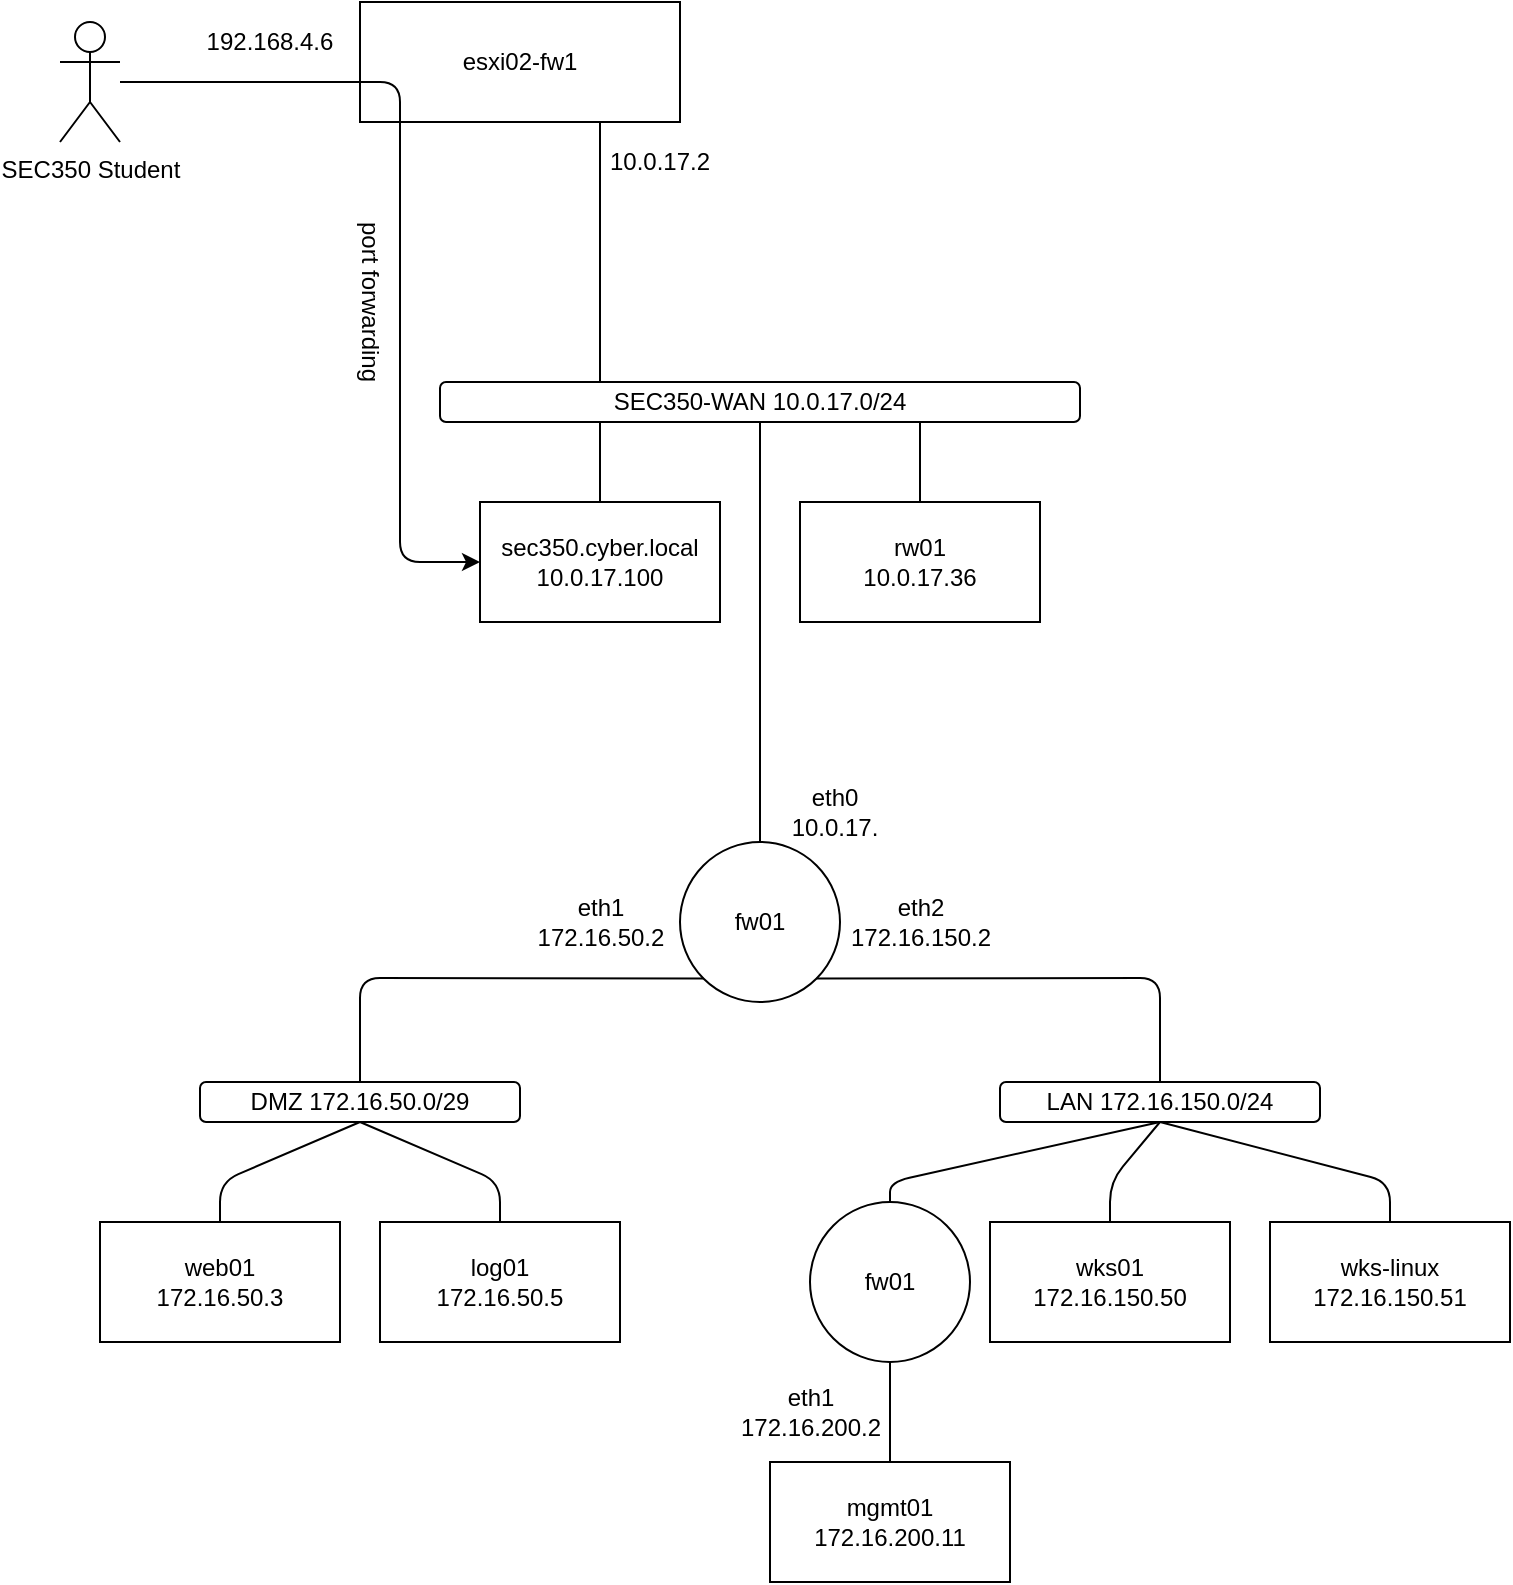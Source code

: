 <mxfile version="13.6.9" type="github">
  <diagram id="NR8EmCfcTwYwSYzLjEDS" name="Page-1">
    <mxGraphModel dx="868" dy="520" grid="1" gridSize="10" guides="1" tooltips="1" connect="1" arrows="1" fold="1" page="1" pageScale="1" pageWidth="850" pageHeight="1100" math="0" shadow="0">
      <root>
        <mxCell id="0" />
        <mxCell id="1" parent="0" />
        <mxCell id="uZ9GTR5RrIheTeO01Olr-2" value="esxi02-fw1" style="rounded=0;whiteSpace=wrap;html=1;" parent="1" vertex="1">
          <mxGeometry x="200" y="120" width="160" height="60" as="geometry" />
        </mxCell>
        <mxCell id="uZ9GTR5RrIheTeO01Olr-4" value="" style="endArrow=classic;html=1;entryX=0;entryY=0.5;entryDx=0;entryDy=0;" parent="1" target="uZ9GTR5RrIheTeO01Olr-5" edge="1">
          <mxGeometry width="50" height="50" relative="1" as="geometry">
            <mxPoint x="80" y="160" as="sourcePoint" />
            <mxPoint x="250" y="280" as="targetPoint" />
            <Array as="points">
              <mxPoint x="220" y="160" />
              <mxPoint x="220" y="400" />
            </Array>
          </mxGeometry>
        </mxCell>
        <mxCell id="uZ9GTR5RrIheTeO01Olr-5" value="sec350.cyber.local&lt;br&gt;10.0.17.100" style="rounded=0;whiteSpace=wrap;html=1;" parent="1" vertex="1">
          <mxGeometry x="260" y="370" width="120" height="60" as="geometry" />
        </mxCell>
        <mxCell id="uZ9GTR5RrIheTeO01Olr-6" value="port forwarding" style="text;html=1;strokeColor=none;fillColor=none;align=center;verticalAlign=middle;whiteSpace=wrap;rounded=0;rotation=90;" parent="1" vertex="1">
          <mxGeometry x="150" y="260" width="110" height="20" as="geometry" />
        </mxCell>
        <mxCell id="uZ9GTR5RrIheTeO01Olr-7" value="SEC350-WAN 10.0.17.0/24" style="rounded=1;whiteSpace=wrap;html=1;" parent="1" vertex="1">
          <mxGeometry x="240" y="310" width="320" height="20" as="geometry" />
        </mxCell>
        <mxCell id="uZ9GTR5RrIheTeO01Olr-10" value="" style="endArrow=none;html=1;entryX=0.25;entryY=1;entryDx=0;entryDy=0;exitX=0.5;exitY=0;exitDx=0;exitDy=0;" parent="1" source="uZ9GTR5RrIheTeO01Olr-5" target="uZ9GTR5RrIheTeO01Olr-7" edge="1">
          <mxGeometry width="50" height="50" relative="1" as="geometry">
            <mxPoint x="120" y="370" as="sourcePoint" />
            <mxPoint x="170" y="320" as="targetPoint" />
          </mxGeometry>
        </mxCell>
        <mxCell id="uZ9GTR5RrIheTeO01Olr-11" value="SEC350 Student" style="shape=umlActor;verticalLabelPosition=bottom;verticalAlign=top;html=1;outlineConnect=0;" parent="1" vertex="1">
          <mxGeometry x="50" y="130" width="30" height="60" as="geometry" />
        </mxCell>
        <mxCell id="uZ9GTR5RrIheTeO01Olr-12" value="" style="endArrow=none;html=1;exitX=0.25;exitY=0;exitDx=0;exitDy=0;entryX=0.75;entryY=1;entryDx=0;entryDy=0;" parent="1" source="uZ9GTR5RrIheTeO01Olr-7" target="uZ9GTR5RrIheTeO01Olr-2" edge="1">
          <mxGeometry width="50" height="50" relative="1" as="geometry">
            <mxPoint x="330" y="310" as="sourcePoint" />
            <mxPoint x="380" y="260" as="targetPoint" />
          </mxGeometry>
        </mxCell>
        <mxCell id="uZ9GTR5RrIheTeO01Olr-14" value="10.0.17.2" style="text;html=1;strokeColor=none;fillColor=none;align=center;verticalAlign=middle;whiteSpace=wrap;rounded=0;" parent="1" vertex="1">
          <mxGeometry x="330" y="190" width="40" height="20" as="geometry" />
        </mxCell>
        <mxCell id="uZ9GTR5RrIheTeO01Olr-15" value="192.168.4.6" style="text;html=1;strokeColor=none;fillColor=none;align=center;verticalAlign=middle;whiteSpace=wrap;rounded=0;" parent="1" vertex="1">
          <mxGeometry x="120" y="130" width="70" height="20" as="geometry" />
        </mxCell>
        <mxCell id="uZ9GTR5RrIheTeO01Olr-17" value="fw01" style="ellipse;whiteSpace=wrap;html=1;aspect=fixed;" parent="1" vertex="1">
          <mxGeometry x="360" y="540" width="80" height="80" as="geometry" />
        </mxCell>
        <mxCell id="uZ9GTR5RrIheTeO01Olr-18" value="" style="endArrow=none;html=1;exitX=0.5;exitY=1;exitDx=0;exitDy=0;" parent="1" source="uZ9GTR5RrIheTeO01Olr-7" target="uZ9GTR5RrIheTeO01Olr-17" edge="1">
          <mxGeometry width="50" height="50" relative="1" as="geometry">
            <mxPoint x="450" y="360" as="sourcePoint" />
            <mxPoint x="410" y="490" as="targetPoint" />
          </mxGeometry>
        </mxCell>
        <mxCell id="uZ9GTR5RrIheTeO01Olr-19" value="" style="endArrow=none;html=1;entryX=0.75;entryY=1;entryDx=0;entryDy=0;exitX=0.5;exitY=0;exitDx=0;exitDy=0;" parent="1" source="uZ9GTR5RrIheTeO01Olr-21" target="uZ9GTR5RrIheTeO01Olr-7" edge="1">
          <mxGeometry width="50" height="50" relative="1" as="geometry">
            <mxPoint x="480" y="420" as="sourcePoint" />
            <mxPoint x="420" y="260" as="targetPoint" />
          </mxGeometry>
        </mxCell>
        <mxCell id="uZ9GTR5RrIheTeO01Olr-21" value="rw01&lt;br&gt;10.0.17.36" style="rounded=0;whiteSpace=wrap;html=1;" parent="1" vertex="1">
          <mxGeometry x="420" y="370" width="120" height="60" as="geometry" />
        </mxCell>
        <mxCell id="uZ9GTR5RrIheTeO01Olr-22" value="eth0&lt;br&gt;10.0.17." style="text;html=1;strokeColor=none;fillColor=none;align=center;verticalAlign=middle;whiteSpace=wrap;rounded=0;" parent="1" vertex="1">
          <mxGeometry x="405" y="510" width="65" height="30" as="geometry" />
        </mxCell>
        <mxCell id="uZ9GTR5RrIheTeO01Olr-23" value="" style="endArrow=none;html=1;entryX=0;entryY=1;entryDx=0;entryDy=0;exitX=0.5;exitY=0;exitDx=0;exitDy=0;" parent="1" source="uZ9GTR5RrIheTeO01Olr-25" target="uZ9GTR5RrIheTeO01Olr-17" edge="1">
          <mxGeometry width="50" height="50" relative="1" as="geometry">
            <mxPoint x="250" y="660" as="sourcePoint" />
            <mxPoint x="420" y="350" as="targetPoint" />
            <Array as="points">
              <mxPoint x="200" y="608" />
            </Array>
          </mxGeometry>
        </mxCell>
        <mxCell id="uZ9GTR5RrIheTeO01Olr-24" value="" style="endArrow=none;html=1;entryX=1;entryY=1;entryDx=0;entryDy=0;exitX=0.5;exitY=0;exitDx=0;exitDy=0;" parent="1" source="uZ9GTR5RrIheTeO01Olr-26" target="uZ9GTR5RrIheTeO01Olr-17" edge="1">
          <mxGeometry width="50" height="50" relative="1" as="geometry">
            <mxPoint x="560" y="640" as="sourcePoint" />
            <mxPoint x="420" y="550" as="targetPoint" />
            <Array as="points">
              <mxPoint x="600" y="608" />
            </Array>
          </mxGeometry>
        </mxCell>
        <mxCell id="uZ9GTR5RrIheTeO01Olr-25" value="DMZ 172.16.50.0/29" style="rounded=1;whiteSpace=wrap;html=1;" parent="1" vertex="1">
          <mxGeometry x="120" y="660" width="160" height="20" as="geometry" />
        </mxCell>
        <mxCell id="uZ9GTR5RrIheTeO01Olr-26" value="LAN 172.16.150.0/24" style="rounded=1;whiteSpace=wrap;html=1;" parent="1" vertex="1">
          <mxGeometry x="520" y="660" width="160" height="20" as="geometry" />
        </mxCell>
        <mxCell id="1DaKglO0L2ceDpw5gByN-1" value="web01&lt;br&gt;172.16.50.3" style="rounded=0;whiteSpace=wrap;html=1;" vertex="1" parent="1">
          <mxGeometry x="70" y="730" width="120" height="60" as="geometry" />
        </mxCell>
        <mxCell id="1DaKglO0L2ceDpw5gByN-2" value="log01&lt;br&gt;172.16.50.5" style="rounded=0;whiteSpace=wrap;html=1;" vertex="1" parent="1">
          <mxGeometry x="210" y="730" width="120" height="60" as="geometry" />
        </mxCell>
        <mxCell id="1DaKglO0L2ceDpw5gByN-3" value="wks01&lt;br&gt;172.16.150.50" style="rounded=0;whiteSpace=wrap;html=1;" vertex="1" parent="1">
          <mxGeometry x="515" y="730" width="120" height="60" as="geometry" />
        </mxCell>
        <mxCell id="1DaKglO0L2ceDpw5gByN-4" value="wks-linux&lt;br&gt;172.16.150.51" style="rounded=0;whiteSpace=wrap;html=1;" vertex="1" parent="1">
          <mxGeometry x="655" y="730" width="120" height="60" as="geometry" />
        </mxCell>
        <mxCell id="1DaKglO0L2ceDpw5gByN-6" value="eth2&lt;br&gt;172.16.150.2" style="text;html=1;strokeColor=none;fillColor=none;align=center;verticalAlign=middle;whiteSpace=wrap;rounded=0;" vertex="1" parent="1">
          <mxGeometry x="447.5" y="565" width="65" height="30" as="geometry" />
        </mxCell>
        <mxCell id="1DaKglO0L2ceDpw5gByN-7" value="eth1&lt;br&gt;172.16.50.2" style="text;html=1;strokeColor=none;fillColor=none;align=center;verticalAlign=middle;whiteSpace=wrap;rounded=0;" vertex="1" parent="1">
          <mxGeometry x="287.5" y="565" width="65" height="30" as="geometry" />
        </mxCell>
        <mxCell id="1DaKglO0L2ceDpw5gByN-8" value="fw01" style="ellipse;whiteSpace=wrap;html=1;aspect=fixed;" vertex="1" parent="1">
          <mxGeometry x="425" y="720" width="80" height="80" as="geometry" />
        </mxCell>
        <mxCell id="1DaKglO0L2ceDpw5gByN-9" value="" style="endArrow=none;html=1;entryX=0.5;entryY=1;entryDx=0;entryDy=0;exitX=0.5;exitY=0;exitDx=0;exitDy=0;" edge="1" parent="1" source="1DaKglO0L2ceDpw5gByN-8" target="uZ9GTR5RrIheTeO01Olr-26">
          <mxGeometry width="50" height="50" relative="1" as="geometry">
            <mxPoint x="470" y="790" as="sourcePoint" />
            <mxPoint x="520" y="740" as="targetPoint" />
            <Array as="points">
              <mxPoint x="465" y="710" />
            </Array>
          </mxGeometry>
        </mxCell>
        <mxCell id="1DaKglO0L2ceDpw5gByN-10" value="" style="endArrow=none;html=1;exitX=0.5;exitY=0;exitDx=0;exitDy=0;" edge="1" parent="1" source="1DaKglO0L2ceDpw5gByN-3">
          <mxGeometry width="50" height="50" relative="1" as="geometry">
            <mxPoint x="290" y="790" as="sourcePoint" />
            <mxPoint x="600" y="680" as="targetPoint" />
            <Array as="points">
              <mxPoint x="575" y="710" />
            </Array>
          </mxGeometry>
        </mxCell>
        <mxCell id="1DaKglO0L2ceDpw5gByN-11" value="" style="endArrow=none;html=1;exitX=0.5;exitY=0;exitDx=0;exitDy=0;" edge="1" parent="1" source="1DaKglO0L2ceDpw5gByN-4">
          <mxGeometry width="50" height="50" relative="1" as="geometry">
            <mxPoint x="650" y="750" as="sourcePoint" />
            <mxPoint x="600" y="680" as="targetPoint" />
            <Array as="points">
              <mxPoint x="715" y="710" />
            </Array>
          </mxGeometry>
        </mxCell>
        <mxCell id="1DaKglO0L2ceDpw5gByN-12" value="" style="endArrow=none;html=1;entryX=0.5;entryY=1;entryDx=0;entryDy=0;exitX=0.5;exitY=0;exitDx=0;exitDy=0;" edge="1" parent="1" source="1DaKglO0L2ceDpw5gByN-1" target="uZ9GTR5RrIheTeO01Olr-25">
          <mxGeometry width="50" height="50" relative="1" as="geometry">
            <mxPoint x="140" y="750" as="sourcePoint" />
            <mxPoint x="190" y="700" as="targetPoint" />
            <Array as="points">
              <mxPoint x="130" y="710" />
            </Array>
          </mxGeometry>
        </mxCell>
        <mxCell id="1DaKglO0L2ceDpw5gByN-13" value="" style="endArrow=none;html=1;exitX=0.5;exitY=0;exitDx=0;exitDy=0;" edge="1" parent="1" source="1DaKglO0L2ceDpw5gByN-2">
          <mxGeometry width="50" height="50" relative="1" as="geometry">
            <mxPoint x="190" y="730" as="sourcePoint" />
            <mxPoint x="200" y="680" as="targetPoint" />
            <Array as="points">
              <mxPoint x="270" y="710" />
            </Array>
          </mxGeometry>
        </mxCell>
        <mxCell id="1DaKglO0L2ceDpw5gByN-16" value="eth1&lt;br&gt;172.16.200.2" style="text;html=1;strokeColor=none;fillColor=none;align=center;verticalAlign=middle;whiteSpace=wrap;rounded=0;" vertex="1" parent="1">
          <mxGeometry x="393" y="810" width="65" height="30" as="geometry" />
        </mxCell>
        <mxCell id="1DaKglO0L2ceDpw5gByN-17" value="mgmt01&lt;br&gt;172.16.200.11" style="rounded=0;whiteSpace=wrap;html=1;" vertex="1" parent="1">
          <mxGeometry x="405" y="850" width="120" height="60" as="geometry" />
        </mxCell>
        <mxCell id="1DaKglO0L2ceDpw5gByN-18" value="" style="endArrow=none;html=1;entryX=0.5;entryY=1;entryDx=0;entryDy=0;" edge="1" parent="1" source="1DaKglO0L2ceDpw5gByN-17" target="1DaKglO0L2ceDpw5gByN-8">
          <mxGeometry width="50" height="50" relative="1" as="geometry">
            <mxPoint x="320" y="770" as="sourcePoint" />
            <mxPoint x="370" y="720" as="targetPoint" />
          </mxGeometry>
        </mxCell>
      </root>
    </mxGraphModel>
  </diagram>
</mxfile>
